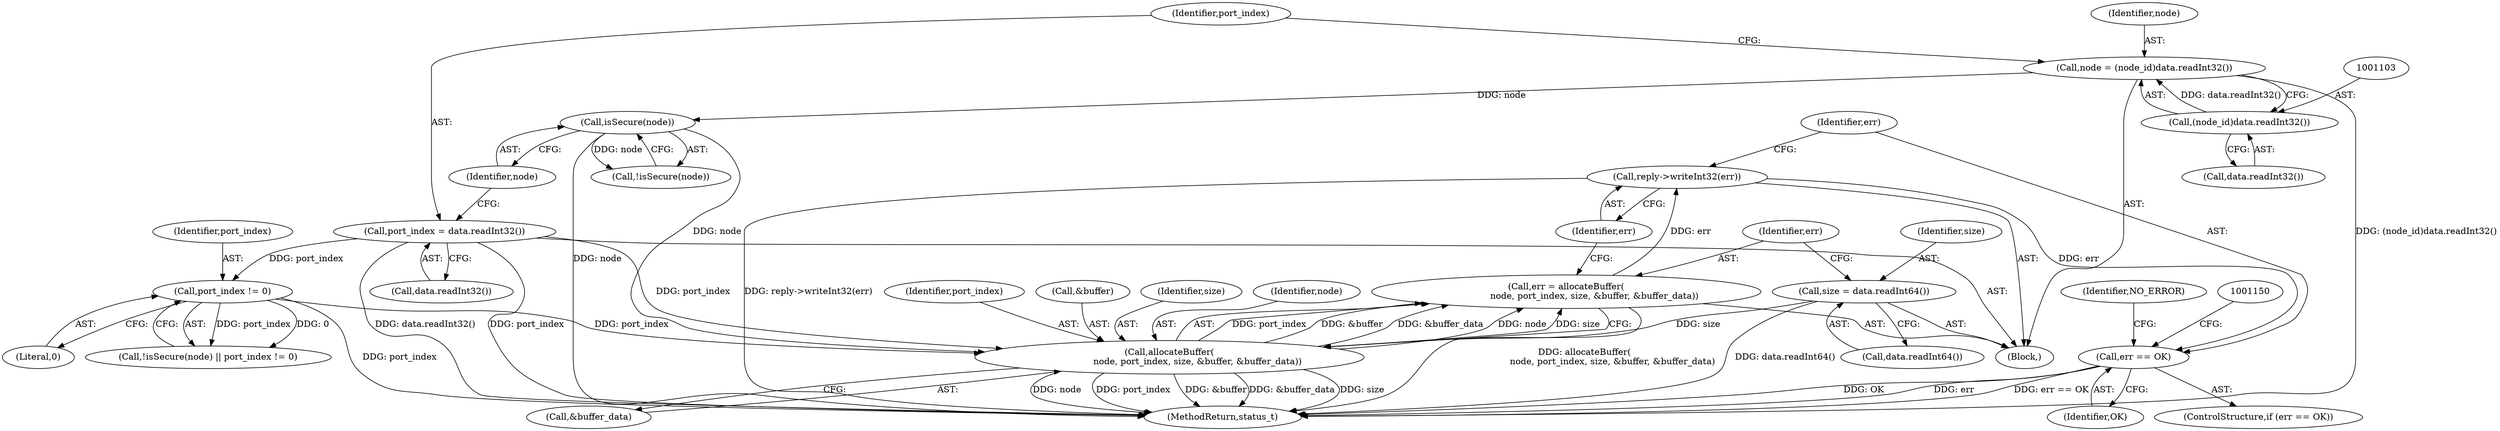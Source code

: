 digraph "0_Android_db829699d3293f254a7387894303451a91278986@API" {
"1001141" [label="(Call,reply->writeInt32(err))"];
"1001131" [label="(Call,err = allocateBuffer(\n                    node, port_index, size, &buffer, &buffer_data))"];
"1001133" [label="(Call,allocateBuffer(\n                    node, port_index, size, &buffer, &buffer_data))"];
"1001112" [label="(Call,isSecure(node))"];
"1001100" [label="(Call,node = (node_id)data.readInt32())"];
"1001102" [label="(Call,(node_id)data.readInt32())"];
"1001114" [label="(Call,port_index != 0)"];
"1001106" [label="(Call,port_index = data.readInt32())"];
"1001125" [label="(Call,size = data.readInt64())"];
"1001144" [label="(Call,err == OK)"];
"1001364" [label="(MethodReturn,status_t)"];
"1001094" [label="(Block,)"];
"1001144" [label="(Call,err == OK)"];
"1001141" [label="(Call,reply->writeInt32(err))"];
"1001102" [label="(Call,(node_id)data.readInt32())"];
"1001112" [label="(Call,isSecure(node))"];
"1001114" [label="(Call,port_index != 0)"];
"1001115" [label="(Identifier,port_index)"];
"1001116" [label="(Literal,0)"];
"1001135" [label="(Identifier,port_index)"];
"1001142" [label="(Identifier,err)"];
"1001101" [label="(Identifier,node)"];
"1001125" [label="(Call,size = data.readInt64())"];
"1001139" [label="(Call,&buffer_data)"];
"1001137" [label="(Call,&buffer)"];
"1001111" [label="(Call,!isSecure(node))"];
"1001136" [label="(Identifier,size)"];
"1001106" [label="(Call,port_index = data.readInt32())"];
"1001146" [label="(Identifier,OK)"];
"1001100" [label="(Call,node = (node_id)data.readInt32())"];
"1001108" [label="(Call,data.readInt32())"];
"1001145" [label="(Identifier,err)"];
"1001104" [label="(Call,data.readInt32())"];
"1001143" [label="(ControlStructure,if (err == OK))"];
"1001134" [label="(Identifier,node)"];
"1001113" [label="(Identifier,node)"];
"1001132" [label="(Identifier,err)"];
"1001131" [label="(Call,err = allocateBuffer(\n                    node, port_index, size, &buffer, &buffer_data))"];
"1001107" [label="(Identifier,port_index)"];
"1001110" [label="(Call,!isSecure(node) || port_index != 0)"];
"1001157" [label="(Identifier,NO_ERROR)"];
"1001133" [label="(Call,allocateBuffer(\n                    node, port_index, size, &buffer, &buffer_data))"];
"1001126" [label="(Identifier,size)"];
"1001127" [label="(Call,data.readInt64())"];
"1001141" -> "1001094"  [label="AST: "];
"1001141" -> "1001142"  [label="CFG: "];
"1001142" -> "1001141"  [label="AST: "];
"1001145" -> "1001141"  [label="CFG: "];
"1001141" -> "1001364"  [label="DDG: reply->writeInt32(err)"];
"1001131" -> "1001141"  [label="DDG: err"];
"1001141" -> "1001144"  [label="DDG: err"];
"1001131" -> "1001094"  [label="AST: "];
"1001131" -> "1001133"  [label="CFG: "];
"1001132" -> "1001131"  [label="AST: "];
"1001133" -> "1001131"  [label="AST: "];
"1001142" -> "1001131"  [label="CFG: "];
"1001131" -> "1001364"  [label="DDG: allocateBuffer(\n                    node, port_index, size, &buffer, &buffer_data)"];
"1001133" -> "1001131"  [label="DDG: port_index"];
"1001133" -> "1001131"  [label="DDG: &buffer"];
"1001133" -> "1001131"  [label="DDG: &buffer_data"];
"1001133" -> "1001131"  [label="DDG: node"];
"1001133" -> "1001131"  [label="DDG: size"];
"1001133" -> "1001139"  [label="CFG: "];
"1001134" -> "1001133"  [label="AST: "];
"1001135" -> "1001133"  [label="AST: "];
"1001136" -> "1001133"  [label="AST: "];
"1001137" -> "1001133"  [label="AST: "];
"1001139" -> "1001133"  [label="AST: "];
"1001133" -> "1001364"  [label="DDG: node"];
"1001133" -> "1001364"  [label="DDG: port_index"];
"1001133" -> "1001364"  [label="DDG: &buffer"];
"1001133" -> "1001364"  [label="DDG: &buffer_data"];
"1001133" -> "1001364"  [label="DDG: size"];
"1001112" -> "1001133"  [label="DDG: node"];
"1001114" -> "1001133"  [label="DDG: port_index"];
"1001106" -> "1001133"  [label="DDG: port_index"];
"1001125" -> "1001133"  [label="DDG: size"];
"1001112" -> "1001111"  [label="AST: "];
"1001112" -> "1001113"  [label="CFG: "];
"1001113" -> "1001112"  [label="AST: "];
"1001111" -> "1001112"  [label="CFG: "];
"1001112" -> "1001364"  [label="DDG: node"];
"1001112" -> "1001111"  [label="DDG: node"];
"1001100" -> "1001112"  [label="DDG: node"];
"1001100" -> "1001094"  [label="AST: "];
"1001100" -> "1001102"  [label="CFG: "];
"1001101" -> "1001100"  [label="AST: "];
"1001102" -> "1001100"  [label="AST: "];
"1001107" -> "1001100"  [label="CFG: "];
"1001100" -> "1001364"  [label="DDG: (node_id)data.readInt32()"];
"1001102" -> "1001100"  [label="DDG: data.readInt32()"];
"1001102" -> "1001104"  [label="CFG: "];
"1001103" -> "1001102"  [label="AST: "];
"1001104" -> "1001102"  [label="AST: "];
"1001114" -> "1001110"  [label="AST: "];
"1001114" -> "1001116"  [label="CFG: "];
"1001115" -> "1001114"  [label="AST: "];
"1001116" -> "1001114"  [label="AST: "];
"1001110" -> "1001114"  [label="CFG: "];
"1001114" -> "1001364"  [label="DDG: port_index"];
"1001114" -> "1001110"  [label="DDG: port_index"];
"1001114" -> "1001110"  [label="DDG: 0"];
"1001106" -> "1001114"  [label="DDG: port_index"];
"1001106" -> "1001094"  [label="AST: "];
"1001106" -> "1001108"  [label="CFG: "];
"1001107" -> "1001106"  [label="AST: "];
"1001108" -> "1001106"  [label="AST: "];
"1001113" -> "1001106"  [label="CFG: "];
"1001106" -> "1001364"  [label="DDG: data.readInt32()"];
"1001106" -> "1001364"  [label="DDG: port_index"];
"1001125" -> "1001094"  [label="AST: "];
"1001125" -> "1001127"  [label="CFG: "];
"1001126" -> "1001125"  [label="AST: "];
"1001127" -> "1001125"  [label="AST: "];
"1001132" -> "1001125"  [label="CFG: "];
"1001125" -> "1001364"  [label="DDG: data.readInt64()"];
"1001144" -> "1001143"  [label="AST: "];
"1001144" -> "1001146"  [label="CFG: "];
"1001145" -> "1001144"  [label="AST: "];
"1001146" -> "1001144"  [label="AST: "];
"1001150" -> "1001144"  [label="CFG: "];
"1001157" -> "1001144"  [label="CFG: "];
"1001144" -> "1001364"  [label="DDG: OK"];
"1001144" -> "1001364"  [label="DDG: err"];
"1001144" -> "1001364"  [label="DDG: err == OK"];
}
